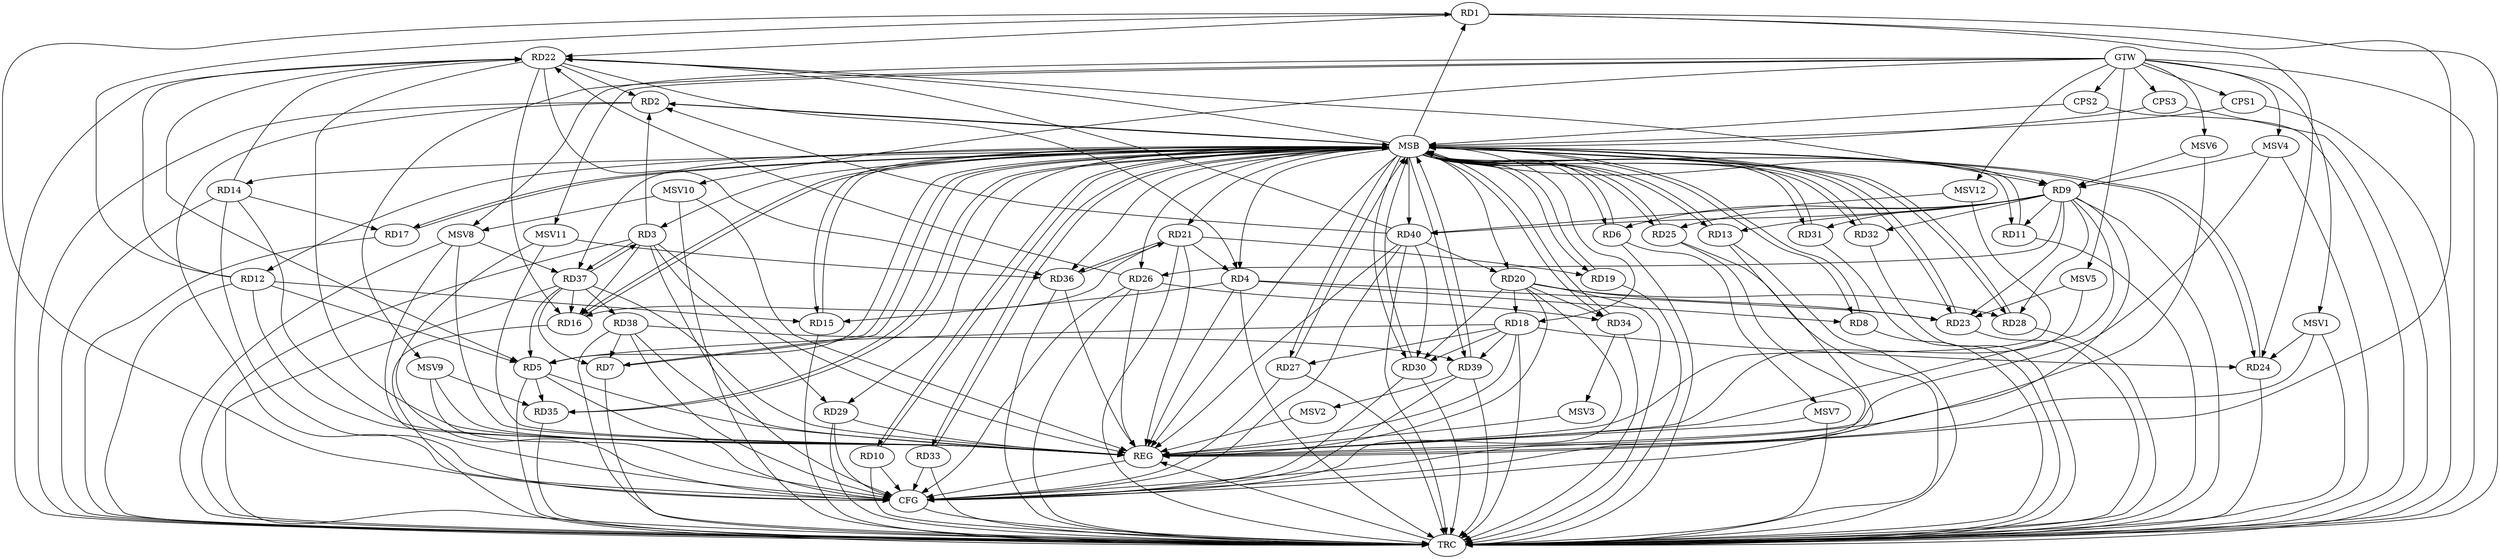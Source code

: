 strict digraph G {
  RD1 [ label="RD1" ];
  RD2 [ label="RD2" ];
  RD3 [ label="RD3" ];
  RD4 [ label="RD4" ];
  RD5 [ label="RD5" ];
  RD6 [ label="RD6" ];
  RD7 [ label="RD7" ];
  RD8 [ label="RD8" ];
  RD9 [ label="RD9" ];
  RD10 [ label="RD10" ];
  RD11 [ label="RD11" ];
  RD12 [ label="RD12" ];
  RD13 [ label="RD13" ];
  RD14 [ label="RD14" ];
  RD15 [ label="RD15" ];
  RD16 [ label="RD16" ];
  RD17 [ label="RD17" ];
  RD18 [ label="RD18" ];
  RD19 [ label="RD19" ];
  RD20 [ label="RD20" ];
  RD21 [ label="RD21" ];
  RD22 [ label="RD22" ];
  RD23 [ label="RD23" ];
  RD24 [ label="RD24" ];
  RD25 [ label="RD25" ];
  RD26 [ label="RD26" ];
  RD27 [ label="RD27" ];
  RD28 [ label="RD28" ];
  RD29 [ label="RD29" ];
  RD30 [ label="RD30" ];
  RD31 [ label="RD31" ];
  RD32 [ label="RD32" ];
  RD33 [ label="RD33" ];
  RD34 [ label="RD34" ];
  RD35 [ label="RD35" ];
  RD36 [ label="RD36" ];
  RD37 [ label="RD37" ];
  RD38 [ label="RD38" ];
  RD39 [ label="RD39" ];
  RD40 [ label="RD40" ];
  CPS1 [ label="CPS1" ];
  CPS2 [ label="CPS2" ];
  CPS3 [ label="CPS3" ];
  GTW [ label="GTW" ];
  REG [ label="REG" ];
  MSB [ label="MSB" ];
  CFG [ label="CFG" ];
  TRC [ label="TRC" ];
  MSV1 [ label="MSV1" ];
  MSV2 [ label="MSV2" ];
  MSV3 [ label="MSV3" ];
  MSV4 [ label="MSV4" ];
  MSV5 [ label="MSV5" ];
  MSV6 [ label="MSV6" ];
  MSV7 [ label="MSV7" ];
  MSV8 [ label="MSV8" ];
  MSV9 [ label="MSV9" ];
  MSV10 [ label="MSV10" ];
  MSV11 [ label="MSV11" ];
  MSV12 [ label="MSV12" ];
  RD12 -> RD1;
  RD1 -> RD22;
  RD1 -> RD24;
  RD3 -> RD2;
  RD22 -> RD2;
  RD40 -> RD2;
  RD3 -> RD16;
  RD3 -> RD29;
  RD3 -> RD37;
  RD37 -> RD3;
  RD4 -> RD8;
  RD4 -> RD15;
  RD21 -> RD4;
  RD22 -> RD4;
  RD4 -> RD23;
  RD12 -> RD5;
  RD18 -> RD5;
  RD22 -> RD5;
  RD5 -> RD35;
  RD37 -> RD5;
  RD37 -> RD7;
  RD38 -> RD7;
  RD9 -> RD13;
  RD22 -> RD9;
  RD9 -> RD23;
  RD9 -> RD26;
  RD9 -> RD28;
  RD9 -> RD31;
  RD12 -> RD15;
  RD12 -> RD22;
  RD14 -> RD17;
  RD14 -> RD22;
  RD21 -> RD16;
  RD22 -> RD16;
  RD37 -> RD16;
  RD20 -> RD18;
  RD18 -> RD24;
  RD18 -> RD27;
  RD18 -> RD30;
  RD18 -> RD39;
  RD21 -> RD19;
  RD20 -> RD23;
  RD20 -> RD28;
  RD20 -> RD30;
  RD20 -> RD34;
  RD40 -> RD20;
  RD21 -> RD36;
  RD36 -> RD21;
  RD26 -> RD22;
  RD22 -> RD36;
  RD40 -> RD22;
  RD26 -> RD34;
  RD40 -> RD30;
  RD37 -> RD38;
  RD38 -> RD39;
  GTW -> CPS1;
  GTW -> CPS2;
  GTW -> CPS3;
  RD1 -> REG;
  RD3 -> REG;
  RD4 -> REG;
  RD5 -> REG;
  RD9 -> REG;
  RD12 -> REG;
  RD14 -> REG;
  RD18 -> REG;
  RD20 -> REG;
  RD21 -> REG;
  RD22 -> REG;
  RD26 -> REG;
  RD29 -> REG;
  RD36 -> REG;
  RD37 -> REG;
  RD38 -> REG;
  RD40 -> REG;
  RD2 -> MSB;
  MSB -> RD3;
  MSB -> RD10;
  MSB -> RD15;
  MSB -> RD17;
  MSB -> RD22;
  MSB -> RD27;
  MSB -> RD30;
  MSB -> RD39;
  MSB -> RD40;
  MSB -> REG;
  RD6 -> MSB;
  MSB -> RD4;
  MSB -> RD31;
  RD7 -> MSB;
  MSB -> RD29;
  MSB -> RD32;
  RD8 -> MSB;
  MSB -> RD5;
  MSB -> RD19;
  MSB -> RD20;
  RD10 -> MSB;
  MSB -> RD7;
  MSB -> RD36;
  RD11 -> MSB;
  MSB -> RD6;
  MSB -> RD28;
  RD13 -> MSB;
  MSB -> RD11;
  RD15 -> MSB;
  MSB -> RD2;
  MSB -> RD16;
  MSB -> RD18;
  MSB -> RD25;
  MSB -> RD33;
  MSB -> RD34;
  MSB -> RD37;
  RD16 -> MSB;
  MSB -> RD23;
  RD17 -> MSB;
  RD19 -> MSB;
  MSB -> RD8;
  MSB -> RD9;
  MSB -> RD14;
  RD23 -> MSB;
  RD24 -> MSB;
  RD25 -> MSB;
  MSB -> RD26;
  RD27 -> MSB;
  RD28 -> MSB;
  MSB -> RD24;
  RD30 -> MSB;
  RD31 -> MSB;
  RD32 -> MSB;
  MSB -> RD35;
  RD33 -> MSB;
  MSB -> RD1;
  RD34 -> MSB;
  MSB -> RD13;
  MSB -> RD21;
  RD35 -> MSB;
  RD39 -> MSB;
  CPS1 -> MSB;
  MSB -> RD12;
  CPS2 -> MSB;
  CPS3 -> MSB;
  RD38 -> CFG;
  RD14 -> CFG;
  RD1 -> CFG;
  RD2 -> CFG;
  RD40 -> CFG;
  RD39 -> CFG;
  RD26 -> CFG;
  RD20 -> CFG;
  RD25 -> CFG;
  RD27 -> CFG;
  RD13 -> CFG;
  RD3 -> CFG;
  RD9 -> CFG;
  RD5 -> CFG;
  RD29 -> CFG;
  RD30 -> CFG;
  RD10 -> CFG;
  RD33 -> CFG;
  REG -> CFG;
  RD1 -> TRC;
  RD2 -> TRC;
  RD3 -> TRC;
  RD4 -> TRC;
  RD5 -> TRC;
  RD6 -> TRC;
  RD7 -> TRC;
  RD8 -> TRC;
  RD9 -> TRC;
  RD10 -> TRC;
  RD11 -> TRC;
  RD12 -> TRC;
  RD13 -> TRC;
  RD14 -> TRC;
  RD15 -> TRC;
  RD16 -> TRC;
  RD17 -> TRC;
  RD18 -> TRC;
  RD19 -> TRC;
  RD20 -> TRC;
  RD21 -> TRC;
  RD22 -> TRC;
  RD23 -> TRC;
  RD24 -> TRC;
  RD25 -> TRC;
  RD26 -> TRC;
  RD27 -> TRC;
  RD28 -> TRC;
  RD29 -> TRC;
  RD30 -> TRC;
  RD31 -> TRC;
  RD32 -> TRC;
  RD33 -> TRC;
  RD34 -> TRC;
  RD35 -> TRC;
  RD36 -> TRC;
  RD37 -> TRC;
  RD38 -> TRC;
  RD39 -> TRC;
  RD40 -> TRC;
  CPS1 -> TRC;
  CPS2 -> TRC;
  CPS3 -> TRC;
  GTW -> TRC;
  CFG -> TRC;
  TRC -> REG;
  RD9 -> RD25;
  RD9 -> RD11;
  RD9 -> RD6;
  RD9 -> RD32;
  RD9 -> RD40;
  MSV1 -> RD24;
  GTW -> MSV1;
  MSV1 -> REG;
  MSV1 -> TRC;
  RD39 -> MSV2;
  MSV2 -> REG;
  RD34 -> MSV3;
  MSV3 -> REG;
  MSV4 -> RD9;
  GTW -> MSV4;
  MSV4 -> REG;
  MSV4 -> TRC;
  MSV5 -> RD23;
  GTW -> MSV5;
  MSV5 -> REG;
  MSV6 -> RD9;
  GTW -> MSV6;
  MSV6 -> REG;
  RD6 -> MSV7;
  MSV7 -> REG;
  MSV7 -> TRC;
  MSV8 -> RD37;
  GTW -> MSV8;
  MSV8 -> REG;
  MSV8 -> TRC;
  MSV8 -> CFG;
  MSV9 -> RD35;
  GTW -> MSV9;
  MSV9 -> REG;
  MSV9 -> CFG;
  MSV10 -> MSV8;
  GTW -> MSV10;
  MSV10 -> REG;
  MSV10 -> TRC;
  MSV11 -> RD36;
  GTW -> MSV11;
  MSV11 -> REG;
  MSV11 -> CFG;
  MSV12 -> RD40;
  GTW -> MSV12;
  MSV12 -> REG;
}
